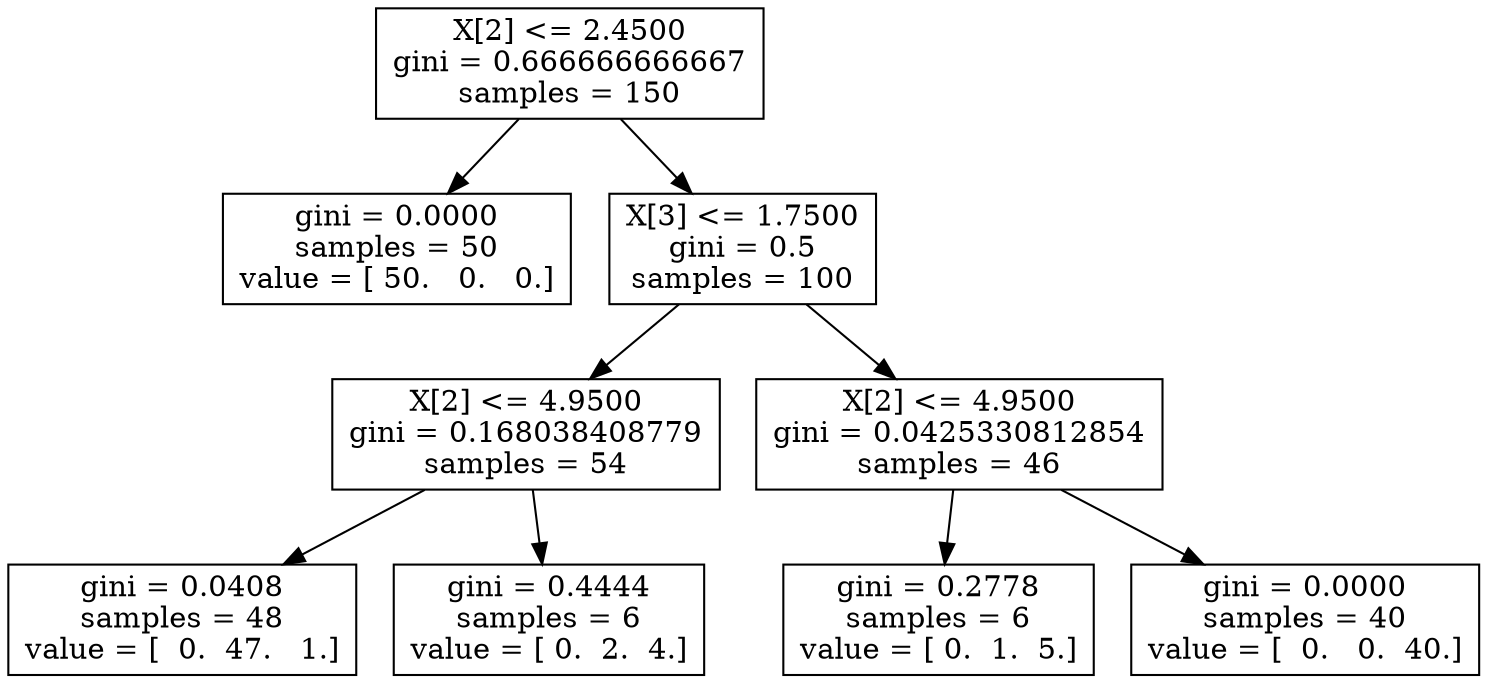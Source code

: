 digraph Tree {
0 [label="X[2] <= 2.4500\ngini = 0.666666666667\nsamples = 150", shape="box"] ;
1 [label="gini = 0.0000\nsamples = 50\nvalue = [ 50.   0.   0.]", shape="box"] ;
0 -> 1 ;
2 [label="X[3] <= 1.7500\ngini = 0.5\nsamples = 100", shape="box"] ;
0 -> 2 ;
3 [label="X[2] <= 4.9500\ngini = 0.168038408779\nsamples = 54", shape="box"] ;
2 -> 3 ;
4 [label="gini = 0.0408\nsamples = 48\nvalue = [  0.  47.   1.]", shape="box"] ;
3 -> 4 ;
5 [label="gini = 0.4444\nsamples = 6\nvalue = [ 0.  2.  4.]", shape="box"] ;
3 -> 5 ;
6 [label="X[2] <= 4.9500\ngini = 0.0425330812854\nsamples = 46", shape="box"] ;
2 -> 6 ;
7 [label="gini = 0.2778\nsamples = 6\nvalue = [ 0.  1.  5.]", shape="box"] ;
6 -> 7 ;
8 [label="gini = 0.0000\nsamples = 40\nvalue = [  0.   0.  40.]", shape="box"] ;
6 -> 8 ;
}
